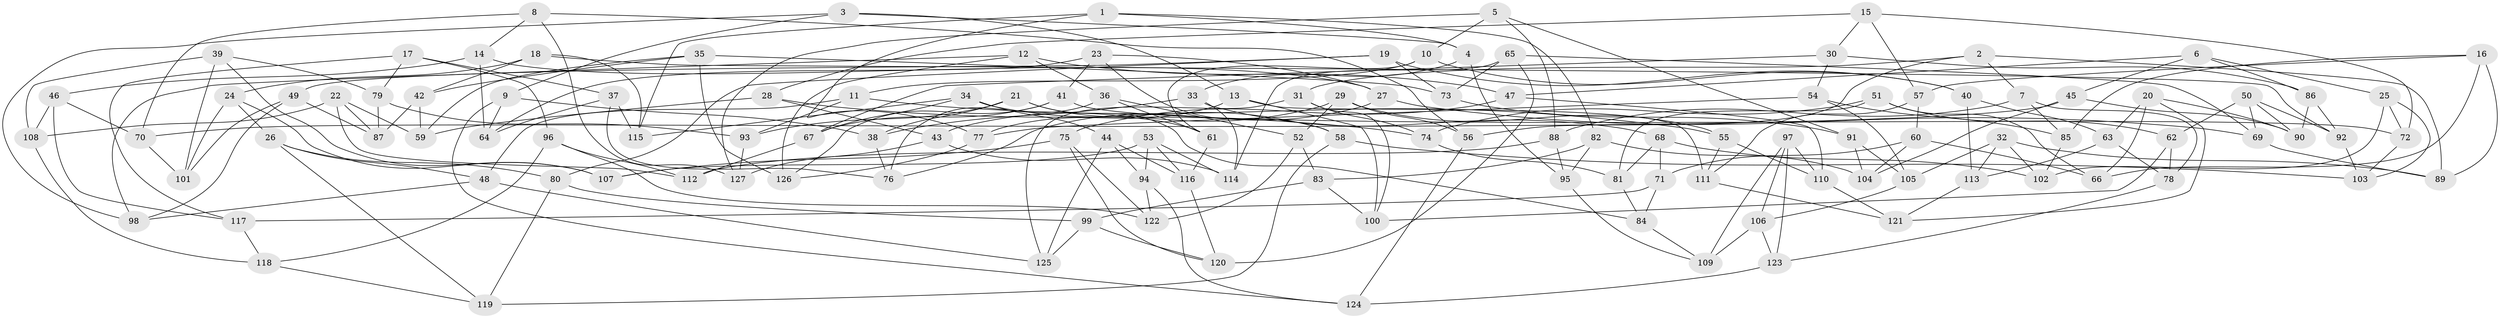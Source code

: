// coarse degree distribution, {6: 0.5333333333333333, 5: 0.13333333333333333, 4: 0.30666666666666664, 3: 0.02666666666666667}
// Generated by graph-tools (version 1.1) at 2025/42/03/06/25 10:42:23]
// undirected, 127 vertices, 254 edges
graph export_dot {
graph [start="1"]
  node [color=gray90,style=filled];
  1;
  2;
  3;
  4;
  5;
  6;
  7;
  8;
  9;
  10;
  11;
  12;
  13;
  14;
  15;
  16;
  17;
  18;
  19;
  20;
  21;
  22;
  23;
  24;
  25;
  26;
  27;
  28;
  29;
  30;
  31;
  32;
  33;
  34;
  35;
  36;
  37;
  38;
  39;
  40;
  41;
  42;
  43;
  44;
  45;
  46;
  47;
  48;
  49;
  50;
  51;
  52;
  53;
  54;
  55;
  56;
  57;
  58;
  59;
  60;
  61;
  62;
  63;
  64;
  65;
  66;
  67;
  68;
  69;
  70;
  71;
  72;
  73;
  74;
  75;
  76;
  77;
  78;
  79;
  80;
  81;
  82;
  83;
  84;
  85;
  86;
  87;
  88;
  89;
  90;
  91;
  92;
  93;
  94;
  95;
  96;
  97;
  98;
  99;
  100;
  101;
  102;
  103;
  104;
  105;
  106;
  107;
  108;
  109;
  110;
  111;
  112;
  113;
  114;
  115;
  116;
  117;
  118;
  119;
  120;
  121;
  122;
  123;
  124;
  125;
  126;
  127;
  1 -- 82;
  1 -- 77;
  1 -- 115;
  1 -- 4;
  2 -- 7;
  2 -- 31;
  2 -- 56;
  2 -- 89;
  3 -- 9;
  3 -- 4;
  3 -- 98;
  3 -- 13;
  4 -- 95;
  4 -- 33;
  5 -- 91;
  5 -- 10;
  5 -- 88;
  5 -- 127;
  6 -- 86;
  6 -- 45;
  6 -- 25;
  6 -- 47;
  7 -- 85;
  7 -- 88;
  7 -- 78;
  8 -- 70;
  8 -- 127;
  8 -- 14;
  8 -- 56;
  9 -- 64;
  9 -- 124;
  9 -- 38;
  10 -- 11;
  10 -- 61;
  10 -- 40;
  11 -- 55;
  11 -- 93;
  11 -- 48;
  12 -- 126;
  12 -- 36;
  12 -- 98;
  12 -- 47;
  13 -- 100;
  13 -- 111;
  13 -- 77;
  14 -- 64;
  14 -- 27;
  14 -- 46;
  15 -- 28;
  15 -- 72;
  15 -- 30;
  15 -- 57;
  16 -- 57;
  16 -- 89;
  16 -- 85;
  16 -- 66;
  17 -- 117;
  17 -- 79;
  17 -- 96;
  17 -- 37;
  18 -- 42;
  18 -- 92;
  18 -- 24;
  18 -- 115;
  19 -- 80;
  19 -- 49;
  19 -- 73;
  19 -- 40;
  20 -- 63;
  20 -- 90;
  20 -- 66;
  20 -- 121;
  21 -- 93;
  21 -- 84;
  21 -- 61;
  21 -- 38;
  22 -- 112;
  22 -- 108;
  22 -- 87;
  22 -- 59;
  23 -- 41;
  23 -- 27;
  23 -- 58;
  23 -- 64;
  24 -- 101;
  24 -- 107;
  24 -- 26;
  25 -- 72;
  25 -- 102;
  25 -- 103;
  26 -- 80;
  26 -- 48;
  26 -- 119;
  27 -- 69;
  27 -- 76;
  28 -- 74;
  28 -- 59;
  28 -- 43;
  29 -- 55;
  29 -- 43;
  29 -- 56;
  29 -- 52;
  30 -- 86;
  30 -- 54;
  30 -- 67;
  31 -- 100;
  31 -- 125;
  31 -- 74;
  32 -- 89;
  32 -- 102;
  32 -- 113;
  32 -- 105;
  33 -- 68;
  33 -- 114;
  33 -- 38;
  34 -- 115;
  34 -- 44;
  34 -- 67;
  34 -- 58;
  35 -- 73;
  35 -- 126;
  35 -- 42;
  35 -- 59;
  36 -- 76;
  36 -- 61;
  36 -- 52;
  37 -- 115;
  37 -- 64;
  37 -- 76;
  38 -- 76;
  39 -- 101;
  39 -- 108;
  39 -- 79;
  39 -- 107;
  40 -- 63;
  40 -- 113;
  41 -- 72;
  41 -- 126;
  41 -- 67;
  42 -- 87;
  42 -- 59;
  43 -- 114;
  43 -- 127;
  44 -- 116;
  44 -- 125;
  44 -- 94;
  45 -- 90;
  45 -- 70;
  45 -- 104;
  46 -- 70;
  46 -- 117;
  46 -- 108;
  47 -- 75;
  47 -- 110;
  48 -- 125;
  48 -- 98;
  49 -- 101;
  49 -- 98;
  49 -- 87;
  50 -- 92;
  50 -- 69;
  50 -- 62;
  50 -- 90;
  51 -- 74;
  51 -- 66;
  51 -- 81;
  51 -- 62;
  52 -- 122;
  52 -- 83;
  53 -- 116;
  53 -- 107;
  53 -- 94;
  53 -- 114;
  54 -- 77;
  54 -- 105;
  54 -- 85;
  55 -- 111;
  55 -- 110;
  56 -- 124;
  57 -- 60;
  57 -- 111;
  58 -- 103;
  58 -- 119;
  60 -- 104;
  60 -- 71;
  60 -- 66;
  61 -- 116;
  62 -- 100;
  62 -- 78;
  63 -- 113;
  63 -- 78;
  65 -- 120;
  65 -- 73;
  65 -- 114;
  65 -- 69;
  67 -- 112;
  68 -- 81;
  68 -- 102;
  68 -- 71;
  69 -- 89;
  70 -- 101;
  71 -- 84;
  71 -- 117;
  72 -- 103;
  73 -- 91;
  74 -- 81;
  75 -- 122;
  75 -- 120;
  75 -- 107;
  77 -- 126;
  78 -- 123;
  79 -- 87;
  79 -- 93;
  80 -- 99;
  80 -- 119;
  81 -- 84;
  82 -- 95;
  82 -- 104;
  82 -- 83;
  83 -- 100;
  83 -- 99;
  84 -- 109;
  85 -- 102;
  86 -- 92;
  86 -- 90;
  88 -- 95;
  88 -- 112;
  91 -- 105;
  91 -- 104;
  92 -- 103;
  93 -- 127;
  94 -- 124;
  94 -- 122;
  95 -- 109;
  96 -- 112;
  96 -- 122;
  96 -- 118;
  97 -- 123;
  97 -- 109;
  97 -- 106;
  97 -- 110;
  99 -- 125;
  99 -- 120;
  105 -- 106;
  106 -- 123;
  106 -- 109;
  108 -- 118;
  110 -- 121;
  111 -- 121;
  113 -- 121;
  116 -- 120;
  117 -- 118;
  118 -- 119;
  123 -- 124;
}
